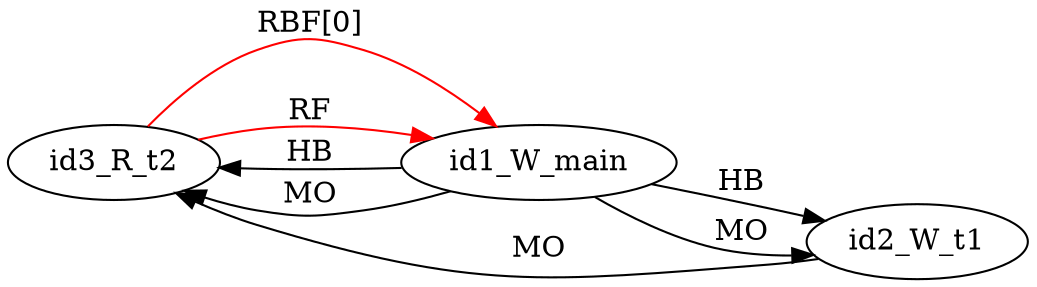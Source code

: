 digraph memory_model {
rankdir=LR;
id3_R_t2 -> id1_W_main [label = "RBF[0]", color="red"];
id3_R_t2 -> id1_W_main [label = "RF", color="red"];
id1_W_main -> id2_W_t1 [label = "HB", color="black"];
id1_W_main -> id3_R_t2 [label = "HB", color="black"];
id1_W_main -> id2_W_t1 [label = "MO", color="black"];
id1_W_main -> id3_R_t2 [label = "MO", color="black"];
id2_W_t1 -> id3_R_t2 [label = "MO", color="black"];
}